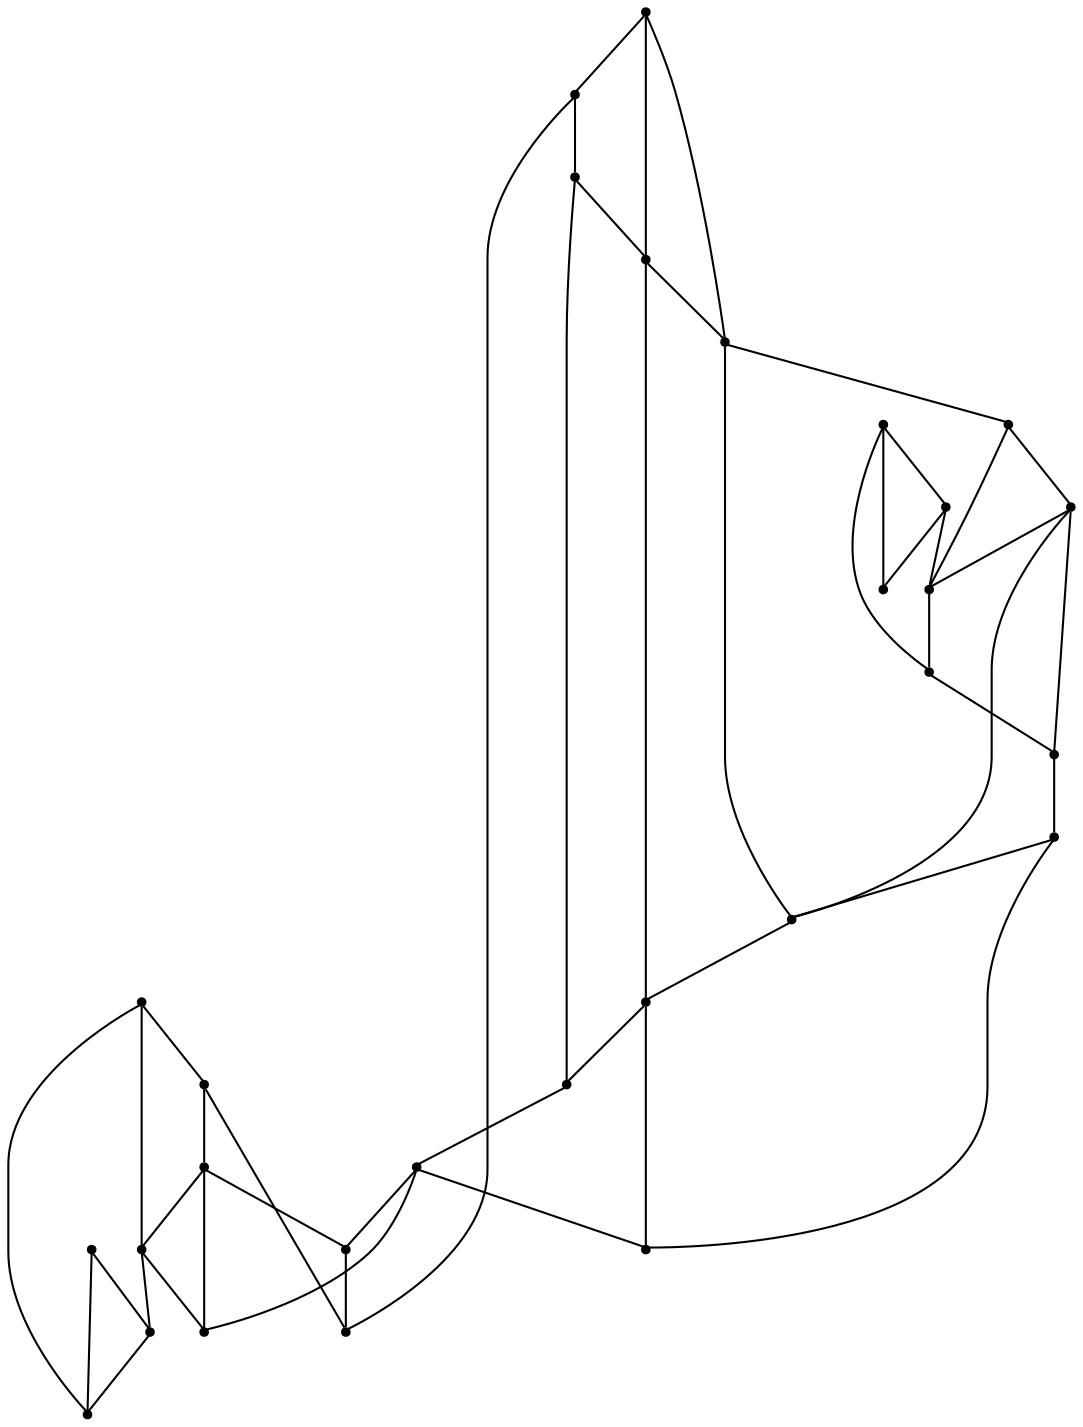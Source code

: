 graph {
  node [shape=point,comment="{\"directed\":false,\"doi\":\"10.1007/978-3-319-73915-1_15\",\"figure\":\"7 (1)\"}"]

  v0 [pos="1204.4991842901393,132.47592475362546"]
  v1 [pos="1151.1583262521328,185.81705108494583"]
  v2 [pos="1151.1583262521328,265.82886775720317"]
  v3 [pos="1124.4843521788428,292.49955809814"]
  v4 [pos="1124.4843521788428,399.1818107607808"]
  v5 [pos="1204.4991842901393,319.16999408852354"]
  v6 [pos="1097.8154969731772,399.18181076078076"]
  v7 [pos="1071.144606938146,372.5111204198439"]
  v8 [pos="1044.4715707940168,372.5111204198439"]
  v9 [pos="1017.8038442827657,345.84068442946045"]
  v10 [pos="991.1297430326402,345.84068442946045"]
  v11 [pos="964.4609037240795,319.16999408852354"]
  v12 [pos="1204.4991842901393,185.81705108494583"]
  v13 [pos="1204.4991842901395,265.82886775720317"]
  v14 [pos="1204.4991842901395,292.4995580981401"]
  v15 [pos="1151.1583262521328,292.4995580981401"]
  v16 [pos="1151.1583262521328,319.16999408852354"]
  v17 [pos="1124.4843521788428,319.16999408852354"]
  v18 [pos="1097.8154969731772,319.16999408852354"]
  v19 [pos="1124.4843521788428,345.84068442946045"]
  v20 [pos="1124.4843521788428,372.5111204198439"]
  v21 [pos="1097.8154969731772,372.5111204198439"]
  v22 [pos="1097.8154969731772,345.84068442946045"]
  v23 [pos="1071.1446069381457,319.16999408852354"]
  v24 [pos="1071.144606938146,345.84068442946045"]
  v25 [pos="1044.4715707940168,345.84068442946045"]
  v26 [pos="1044.4715707940168,319.16999408852354"]
  v27 [pos="1017.8038442827657,319.16999408852354"]
  v28 [pos="991.1297430326404,319.16999408852354"]

  v0 -- v1 [id="-1",pos="1204.4991842901393,132.47592475362546 1175.0413410842439,132.47592475362546 1151.1584216347592,156.3627800801118 1151.1583262521328,185.81705108494583"]
  v2 -- v3 [id="-2",pos="1151.1583262521328,265.82886775720317 1136.4226960711178,265.82886775720317 1124.4833347641595,277.76394954290896 1124.4843521788428,292.49955809814"]
  v11 -- v28 [id="-4",pos="964.4609037240795,319.16999408852354 991.1297430326404,319.16999408852354 991.1297430326404,319.16999408852354 991.1297430326404,319.16999408852354"]
  v4 -- v5 [id="-5",pos="1124.4843521788428,399.1818107607808 1168.6779209483793,399.1818107607808 1204.5002017048225,363.3598736485887 1204.4991842901393,319.16999408852354"]
  v6 -- v7 [id="-6",pos="1097.8154969731772,399.18181076078076 1083.0807888242193,399.1818107607808 1071.145624352829,387.24672897507503 1071.144606938146,372.5111204198439"]
  v8 -- v9 [id="-7",pos="1044.4715707940168,372.5111204198439 1029.739008754156,372.51121580130143 1017.803780694348,360.57613401559564 1017.8038442827657,345.84068442946045"]
  v10 -- v11 [id="-8",pos="991.1297430326402,345.84068442946045 976.3930954369423,345.84058904800287 964.4620006242848,333.9055072622971 964.4609037240795,319.16999408852354"]
  v28 -- v27 [id="-11",pos="991.1297430326404,319.16999408852354 1017.8038442827657,319.16999408852354 1017.8038442827657,319.16999408852354 1017.8038442827657,319.16999408852354"]
  v10 -- v9 [id="-12",pos="991.1297430326402,345.84068442946045 1017.8038442827657,345.84068442946045 1017.8038442827657,345.84068442946045 1017.8038442827657,345.84068442946045"]
  v28 -- v10 [id="-13",pos="991.1297430326404,319.16999408852354 991.1297430326402,345.84068442946045 991.1297430326402,345.84068442946045 991.1297430326402,345.84068442946045"]
  v12 -- v0 [id="-14",pos="1204.4991842901393,185.81705108494583 1204.4991842901393,132.47592475362546 1204.4991842901393,132.47592475362546 1204.4991842901393,132.47592475362546"]
  v27 -- v26 [id="-16",pos="1017.8038442827657,319.16999408852354 1044.4715707940168,319.16999408852354 1044.4715707940168,319.16999408852354 1044.4715707940168,319.16999408852354"]
  v9 -- v27 [id="-17",pos="1017.8038442827657,345.84068442946045 1017.8038442827657,319.16999408852354 1017.8038442827657,319.16999408852354 1017.8038442827657,319.16999408852354"]
  v13 -- v14 [id="-19",pos="1204.4991842901395,265.82886775720317 1204.4991842901395,292.4995580981401 1204.4991842901395,292.4995580981401 1204.4991842901395,292.4995580981401"]
  v13 -- v12 [id="-21",pos="1204.4991842901395,265.82886775720317 1204.4991842901393,185.81705108494583 1204.4991842901393,185.81705108494583 1204.4991842901393,185.81705108494583"]
  v26 -- v23 [id="-23",pos="1044.4715707940168,319.16999408852354 1071.1446069381457,319.16999408852354 1071.1446069381457,319.16999408852354 1071.1446069381457,319.16999408852354"]
  v8 -- v25 [id="-24",pos="1044.4715707940168,372.5111204198439 1044.4715707940168,345.84068442946045 1044.4715707940168,345.84068442946045 1044.4715707940168,345.84068442946045"]
  v25 -- v24 [id="-25",pos="1044.4715707940168,345.84068442946045 1071.144606938146,345.84068442946045 1071.144606938146,345.84068442946045 1071.144606938146,345.84068442946045"]
  v25 -- v26 [id="-26",pos="1044.4715707940168,345.84068442946045 1044.4715707940168,319.16999408852354 1044.4715707940168,319.16999408852354 1044.4715707940168,319.16999408852354"]
  v25 -- v9 [id="-27",pos="1044.4715707940168,345.84068442946045 1017.8038442827657,345.84068442946045 1017.8038442827657,345.84068442946045 1017.8038442827657,345.84068442946045"]
  v23 -- v18 [id="-29",pos="1071.1446069381457,319.16999408852354 1097.8154969731772,319.16999408852354 1097.8154969731772,319.16999408852354 1097.8154969731772,319.16999408852354"]
  v14 -- v15 [id="-30",pos="1204.4991842901395,292.4995580981401 1151.1583262521328,292.4995580981401 1151.1583262521328,292.4995580981401 1151.1583262521328,292.4995580981401"]
  v24 -- v22 [id="-32",pos="1071.144606938146,345.84068442946045 1097.8154969731772,345.84068442946045 1097.8154969731772,345.84068442946045 1097.8154969731772,345.84068442946045"]
  v24 -- v7 [id="-33",pos="1071.144606938146,345.84068442946045 1071.144606938146,372.5111204198439 1071.144606938146,372.5111204198439 1071.144606938146,372.5111204198439"]
  v23 -- v24 [id="-34",pos="1071.1446069381457,319.16999408852354 1071.144606938146,345.84068442946045 1071.144606938146,345.84068442946045 1071.144606938146,345.84068442946045"]
  v7 -- v8 [id="-35",pos="1071.144606938146,372.5111204198439 1044.4715707940168,372.5111204198439 1044.4715707940168,372.5111204198439 1044.4715707940168,372.5111204198439"]
  v5 -- v14 [id="-36",pos="1204.4991842901393,319.16999408852354 1204.4991842901395,292.4995580981401 1204.4991842901395,292.4995580981401 1204.4991842901395,292.4995580981401"]
  v1 -- v12 [id="-38",pos="1151.1583262521328,185.81705108494583 1204.4991842901393,185.81705108494583 1204.4991842901393,185.81705108494583 1204.4991842901393,185.81705108494583"]
  v2 -- v13 [id="-39",pos="1151.1583262521328,265.82886775720317 1204.4991842901395,265.82886775720317 1204.4991842901395,265.82886775720317 1204.4991842901395,265.82886775720317"]
  v2 -- v1 [id="-40",pos="1151.1583262521328,265.82886775720317 1151.1583262521328,185.81705108494583 1151.1583262521328,185.81705108494583 1151.1583262521328,185.81705108494583"]
  v6 -- v21 [id="-41",pos="1097.8154969731772,399.18181076078076 1097.8154969731772,372.5111204198439 1097.8154969731772,372.5111204198439 1097.8154969731772,372.5111204198439"]
  v6 -- v4 [id="-42",pos="1097.8154969731772,399.18181076078076 1124.4843521788428,399.1818107607808 1124.4843521788428,399.1818107607808 1124.4843521788428,399.1818107607808"]
  v21 -- v22 [id="-43",pos="1097.8154969731772,372.5111204198439 1097.8154969731772,345.84068442946045 1097.8154969731772,345.84068442946045 1097.8154969731772,345.84068442946045"]
  v21 -- v7 [id="-44",pos="1097.8154969731772,372.5111204198439 1071.144606938146,372.5111204198439 1071.144606938146,372.5111204198439 1071.144606938146,372.5111204198439"]
  v22 -- v19 [id="-45",pos="1097.8154969731772,345.84068442946045 1124.4843521788428,345.84068442946045 1124.4843521788428,345.84068442946045 1124.4843521788428,345.84068442946045"]
  v22 -- v18 [id="-46",pos="1097.8154969731772,345.84068442946045 1097.8154969731772,319.16999408852354 1097.8154969731772,319.16999408852354 1097.8154969731772,319.16999408852354"]
  v15 -- v16 [id="-47",pos="1151.1583262521328,292.4995580981401 1151.1583262521328,319.16999408852354 1151.1583262521328,319.16999408852354 1151.1583262521328,319.16999408852354"]
  v15 -- v2 [id="-48",pos="1151.1583262521328,292.4995580981401 1151.1583262521328,265.82886775720317 1151.1583262521328,265.82886775720317 1151.1583262521328,265.82886775720317"]
  v16 -- v5 [id="-49",pos="1151.1583262521328,319.16999408852354 1204.4991842901393,319.16999408852354 1204.4991842901393,319.16999408852354 1204.4991842901393,319.16999408852354"]
  v3 -- v15 [id="-50",pos="1124.4843521788428,292.49955809814 1151.1583262521328,292.4995580981401 1151.1583262521328,292.4995580981401 1151.1583262521328,292.4995580981401"]
  v17 -- v18 [id="-51",pos="1124.4843521788428,319.16999408852354 1097.8154969731772,319.16999408852354 1097.8154969731772,319.16999408852354 1097.8154969731772,319.16999408852354"]
  v17 -- v3 [id="-52",pos="1124.4843521788428,319.16999408852354 1124.4843521788428,292.49955809814 1124.4843521788428,292.49955809814 1124.4843521788428,292.49955809814"]
  v4 -- v20 [id="-53",pos="1124.4843521788428,399.1818107607808 1124.4843521788428,372.5111204198439 1124.4843521788428,372.5111204198439 1124.4843521788428,372.5111204198439"]
  v17 -- v16 [id="-54",pos="1124.4843521788428,319.16999408852354 1151.1583262521328,319.16999408852354 1151.1583262521328,319.16999408852354 1151.1583262521328,319.16999408852354"]
  v20 -- v21 [id="-55",pos="1124.4843521788428,372.5111204198439 1097.8154969731772,372.5111204198439 1097.8154969731772,372.5111204198439 1097.8154969731772,372.5111204198439"]
  v20 -- v19 [id="-56",pos="1124.4843521788428,372.5111204198439 1124.4843521788428,345.84068442946045 1124.4843521788428,345.84068442946045 1124.4843521788428,345.84068442946045"]
  v19 -- v17 [id="-57",pos="1124.4843521788428,345.84068442946045 1124.4843521788428,319.16999408852354 1124.4843521788428,319.16999408852354 1124.4843521788428,319.16999408852354"]
}